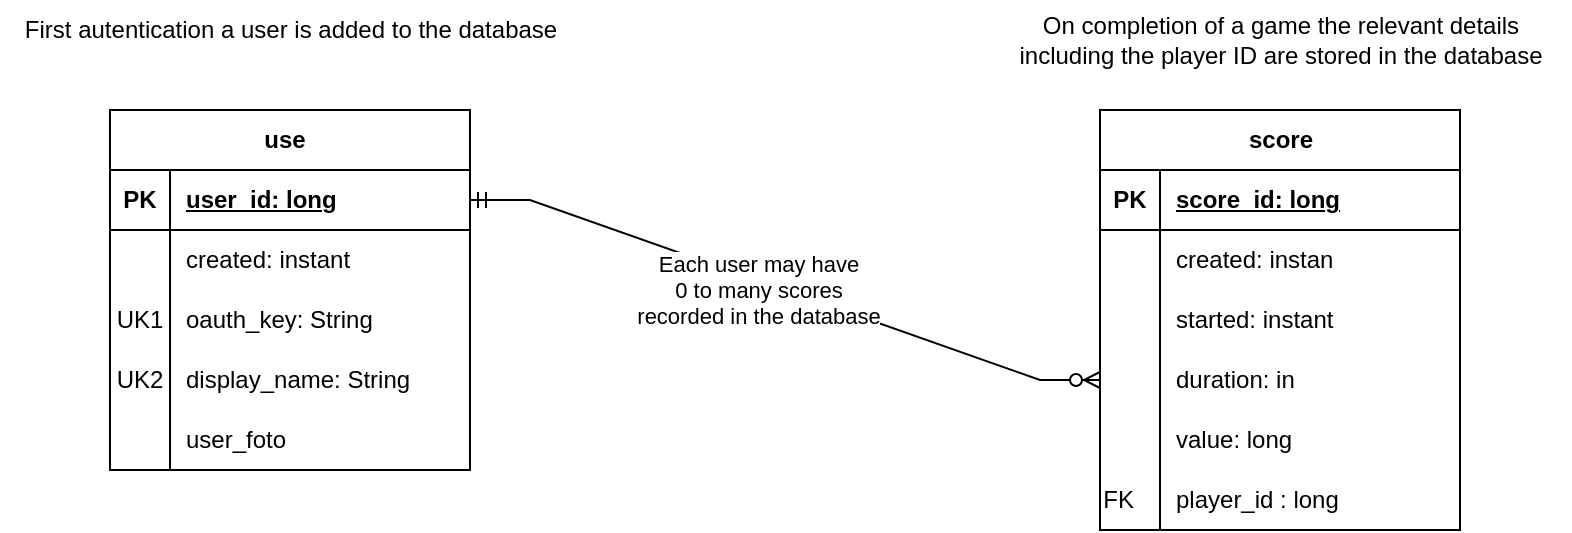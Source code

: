<mxfile version="20.5.3" type="embed"><diagram name="Page-1" id="Y3V7flq98UtcyC9Wlr1C"><mxGraphModel dx="579" dy="522" grid="1" gridSize="10" guides="1" tooltips="1" connect="1" arrows="1" fold="1" page="1" pageScale="1" pageWidth="850" pageHeight="1100" math="0" shadow="0"><root><mxCell id="0"/><mxCell id="1" parent="0"/><mxCell id="vQ3QZOW4nMh2KIdQz1df-17" value="score" style="shape=table;startSize=30;container=1;collapsible=1;childLayout=tableLayout;fixedRows=1;rowLines=0;fontStyle=1;align=center;resizeLast=1;html=1;" parent="1" vertex="1"><mxGeometry x="555" y="130" width="180" height="210" as="geometry"/></mxCell><mxCell id="vQ3QZOW4nMh2KIdQz1df-18" value="" style="shape=tableRow;horizontal=0;startSize=0;swimlaneHead=0;swimlaneBody=0;fillColor=none;collapsible=0;dropTarget=0;points=[[0,0.5],[1,0.5]];portConstraint=eastwest;top=0;left=0;right=0;bottom=1;" parent="vQ3QZOW4nMh2KIdQz1df-17" vertex="1"><mxGeometry y="30" width="180" height="30" as="geometry"/></mxCell><mxCell id="vQ3QZOW4nMh2KIdQz1df-19" value="PK" style="shape=partialRectangle;connectable=0;fillColor=none;top=0;left=0;bottom=0;right=0;fontStyle=1;overflow=hidden;whiteSpace=wrap;html=1;" parent="vQ3QZOW4nMh2KIdQz1df-18" vertex="1"><mxGeometry width="30" height="30" as="geometry"><mxRectangle width="30" height="30" as="alternateBounds"/></mxGeometry></mxCell><mxCell id="vQ3QZOW4nMh2KIdQz1df-20" value="score_id: long" style="shape=partialRectangle;connectable=0;fillColor=none;top=0;left=0;bottom=0;right=0;align=left;spacingLeft=6;fontStyle=5;overflow=hidden;whiteSpace=wrap;html=1;" parent="vQ3QZOW4nMh2KIdQz1df-18" vertex="1"><mxGeometry x="30" width="150" height="30" as="geometry"><mxRectangle width="150" height="30" as="alternateBounds"/></mxGeometry></mxCell><mxCell id="vQ3QZOW4nMh2KIdQz1df-21" value="" style="shape=tableRow;horizontal=0;startSize=0;swimlaneHead=0;swimlaneBody=0;fillColor=none;collapsible=0;dropTarget=0;points=[[0,0.5],[1,0.5]];portConstraint=eastwest;top=0;left=0;right=0;bottom=0;" parent="vQ3QZOW4nMh2KIdQz1df-17" vertex="1"><mxGeometry y="60" width="180" height="30" as="geometry"/></mxCell><mxCell id="vQ3QZOW4nMh2KIdQz1df-22" value="" style="shape=partialRectangle;connectable=0;fillColor=none;top=0;left=0;bottom=0;right=0;editable=1;overflow=hidden;whiteSpace=wrap;html=1;" parent="vQ3QZOW4nMh2KIdQz1df-21" vertex="1"><mxGeometry width="30" height="30" as="geometry"><mxRectangle width="30" height="30" as="alternateBounds"/></mxGeometry></mxCell><mxCell id="vQ3QZOW4nMh2KIdQz1df-23" value="created: instan&lt;span style=&quot;white-space: pre;&quot;&gt;&#9;&lt;/span&gt;" style="shape=partialRectangle;connectable=0;fillColor=none;top=0;left=0;bottom=0;right=0;align=left;spacingLeft=6;overflow=hidden;whiteSpace=wrap;html=1;" parent="vQ3QZOW4nMh2KIdQz1df-21" vertex="1"><mxGeometry x="30" width="150" height="30" as="geometry"><mxRectangle width="150" height="30" as="alternateBounds"/></mxGeometry></mxCell><mxCell id="vQ3QZOW4nMh2KIdQz1df-24" value="" style="shape=tableRow;horizontal=0;startSize=0;swimlaneHead=0;swimlaneBody=0;fillColor=none;collapsible=0;dropTarget=0;points=[[0,0.5],[1,0.5]];portConstraint=eastwest;top=0;left=0;right=0;bottom=0;" parent="vQ3QZOW4nMh2KIdQz1df-17" vertex="1"><mxGeometry y="90" width="180" height="30" as="geometry"/></mxCell><mxCell id="vQ3QZOW4nMh2KIdQz1df-25" value="" style="shape=partialRectangle;connectable=0;fillColor=none;top=0;left=0;bottom=0;right=0;editable=1;overflow=hidden;whiteSpace=wrap;html=1;" parent="vQ3QZOW4nMh2KIdQz1df-24" vertex="1"><mxGeometry width="30" height="30" as="geometry"><mxRectangle width="30" height="30" as="alternateBounds"/></mxGeometry></mxCell><mxCell id="vQ3QZOW4nMh2KIdQz1df-26" value="started: instant" style="shape=partialRectangle;connectable=0;fillColor=none;top=0;left=0;bottom=0;right=0;align=left;spacingLeft=6;overflow=hidden;whiteSpace=wrap;html=1;" parent="vQ3QZOW4nMh2KIdQz1df-24" vertex="1"><mxGeometry x="30" width="150" height="30" as="geometry"><mxRectangle width="150" height="30" as="alternateBounds"/></mxGeometry></mxCell><mxCell id="vQ3QZOW4nMh2KIdQz1df-27" value="" style="shape=tableRow;horizontal=0;startSize=0;swimlaneHead=0;swimlaneBody=0;fillColor=none;collapsible=0;dropTarget=0;points=[[0,0.5],[1,0.5]];portConstraint=eastwest;top=0;left=0;right=0;bottom=0;" parent="vQ3QZOW4nMh2KIdQz1df-17" vertex="1"><mxGeometry y="120" width="180" height="30" as="geometry"/></mxCell><mxCell id="vQ3QZOW4nMh2KIdQz1df-28" value="" style="shape=partialRectangle;connectable=0;fillColor=none;top=0;left=0;bottom=0;right=0;editable=1;overflow=hidden;whiteSpace=wrap;html=1;" parent="vQ3QZOW4nMh2KIdQz1df-27" vertex="1"><mxGeometry width="30" height="30" as="geometry"><mxRectangle width="30" height="30" as="alternateBounds"/></mxGeometry></mxCell><mxCell id="vQ3QZOW4nMh2KIdQz1df-29" value="duration: in&lt;span style=&quot;white-space: pre;&quot;&gt;&#9;&lt;/span&gt;" style="shape=partialRectangle;connectable=0;fillColor=none;top=0;left=0;bottom=0;right=0;align=left;spacingLeft=6;overflow=hidden;whiteSpace=wrap;html=1;" parent="vQ3QZOW4nMh2KIdQz1df-27" vertex="1"><mxGeometry x="30" width="150" height="30" as="geometry"><mxRectangle width="150" height="30" as="alternateBounds"/></mxGeometry></mxCell><mxCell id="vQ3QZOW4nMh2KIdQz1df-30" value="" style="shape=tableRow;horizontal=0;startSize=0;swimlaneHead=0;swimlaneBody=0;fillColor=none;collapsible=0;dropTarget=0;points=[[0,0.5],[1,0.5]];portConstraint=eastwest;top=0;left=0;right=0;bottom=0;" parent="vQ3QZOW4nMh2KIdQz1df-17" vertex="1"><mxGeometry y="150" width="180" height="30" as="geometry"/></mxCell><mxCell id="vQ3QZOW4nMh2KIdQz1df-31" value="" style="shape=partialRectangle;connectable=0;fillColor=none;top=0;left=0;bottom=0;right=0;editable=1;overflow=hidden;whiteSpace=wrap;html=1;" parent="vQ3QZOW4nMh2KIdQz1df-30" vertex="1"><mxGeometry width="30" height="30" as="geometry"><mxRectangle width="30" height="30" as="alternateBounds"/></mxGeometry></mxCell><mxCell id="vQ3QZOW4nMh2KIdQz1df-32" value="value: long" style="shape=partialRectangle;connectable=0;fillColor=none;top=0;left=0;bottom=0;right=0;align=left;spacingLeft=6;overflow=hidden;whiteSpace=wrap;html=1;" parent="vQ3QZOW4nMh2KIdQz1df-30" vertex="1"><mxGeometry x="30" width="150" height="30" as="geometry"><mxRectangle width="150" height="30" as="alternateBounds"/></mxGeometry></mxCell><mxCell id="vQ3QZOW4nMh2KIdQz1df-36" value="" style="shape=tableRow;horizontal=0;startSize=0;swimlaneHead=0;swimlaneBody=0;fillColor=none;collapsible=0;dropTarget=0;points=[[0,0.5],[1,0.5]];portConstraint=eastwest;top=0;left=0;right=0;bottom=0;" parent="vQ3QZOW4nMh2KIdQz1df-17" vertex="1"><mxGeometry y="180" width="180" height="30" as="geometry"/></mxCell><mxCell id="vQ3QZOW4nMh2KIdQz1df-37" value="FK&lt;span style=&quot;white-space: pre;&quot;&gt;&#9;&lt;/span&gt;" style="shape=partialRectangle;connectable=0;fillColor=none;top=0;left=0;bottom=0;right=0;editable=1;overflow=hidden;whiteSpace=wrap;html=1;" parent="vQ3QZOW4nMh2KIdQz1df-36" vertex="1"><mxGeometry width="30" height="30" as="geometry"><mxRectangle width="30" height="30" as="alternateBounds"/></mxGeometry></mxCell><mxCell id="vQ3QZOW4nMh2KIdQz1df-38" value="player_id : long" style="shape=partialRectangle;connectable=0;fillColor=none;top=0;left=0;bottom=0;right=0;align=left;spacingLeft=6;overflow=hidden;whiteSpace=wrap;html=1;" parent="vQ3QZOW4nMh2KIdQz1df-36" vertex="1"><mxGeometry x="30" width="150" height="30" as="geometry"><mxRectangle width="150" height="30" as="alternateBounds"/></mxGeometry></mxCell><mxCell id="vQ3QZOW4nMh2KIdQz1df-39" value="First autentication a user is added to the database" style="text;html=1;align=center;verticalAlign=middle;resizable=0;points=[];autosize=1;strokeColor=none;fillColor=none;" parent="1" vertex="1"><mxGeometry x="5" y="75" width="290" height="30" as="geometry"/></mxCell><mxCell id="vQ3QZOW4nMh2KIdQz1df-1" value="use&lt;span style=&quot;white-space: pre;&quot;&gt;&#9;&lt;/span&gt;" style="shape=table;startSize=30;container=1;collapsible=1;childLayout=tableLayout;fixedRows=1;rowLines=0;fontStyle=1;align=center;resizeLast=1;html=1;" parent="1" vertex="1"><mxGeometry x="60" y="130" width="180" height="180" as="geometry"/></mxCell><mxCell id="vQ3QZOW4nMh2KIdQz1df-2" value="" style="shape=tableRow;horizontal=0;startSize=0;swimlaneHead=0;swimlaneBody=0;fillColor=none;collapsible=0;dropTarget=0;points=[[0,0.5],[1,0.5]];portConstraint=eastwest;top=0;left=0;right=0;bottom=1;" parent="vQ3QZOW4nMh2KIdQz1df-1" vertex="1"><mxGeometry y="30" width="180" height="30" as="geometry"/></mxCell><mxCell id="vQ3QZOW4nMh2KIdQz1df-3" value="PK" style="shape=partialRectangle;connectable=0;fillColor=none;top=0;left=0;bottom=0;right=0;fontStyle=1;overflow=hidden;whiteSpace=wrap;html=1;" parent="vQ3QZOW4nMh2KIdQz1df-2" vertex="1"><mxGeometry width="30" height="30" as="geometry"><mxRectangle width="30" height="30" as="alternateBounds"/></mxGeometry></mxCell><mxCell id="vQ3QZOW4nMh2KIdQz1df-4" value="user_id: long" style="shape=partialRectangle;connectable=0;fillColor=none;top=0;left=0;bottom=0;right=0;align=left;spacingLeft=6;fontStyle=5;overflow=hidden;whiteSpace=wrap;html=1;" parent="vQ3QZOW4nMh2KIdQz1df-2" vertex="1"><mxGeometry x="30" width="150" height="30" as="geometry"><mxRectangle width="150" height="30" as="alternateBounds"/></mxGeometry></mxCell><mxCell id="vQ3QZOW4nMh2KIdQz1df-5" value="" style="shape=tableRow;horizontal=0;startSize=0;swimlaneHead=0;swimlaneBody=0;fillColor=none;collapsible=0;dropTarget=0;points=[[0,0.5],[1,0.5]];portConstraint=eastwest;top=0;left=0;right=0;bottom=0;" parent="vQ3QZOW4nMh2KIdQz1df-1" vertex="1"><mxGeometry y="60" width="180" height="30" as="geometry"/></mxCell><mxCell id="vQ3QZOW4nMh2KIdQz1df-6" value="" style="shape=partialRectangle;connectable=0;fillColor=none;top=0;left=0;bottom=0;right=0;editable=1;overflow=hidden;whiteSpace=wrap;html=1;" parent="vQ3QZOW4nMh2KIdQz1df-5" vertex="1"><mxGeometry width="30" height="30" as="geometry"><mxRectangle width="30" height="30" as="alternateBounds"/></mxGeometry></mxCell><mxCell id="vQ3QZOW4nMh2KIdQz1df-7" value="created: instant" style="shape=partialRectangle;connectable=0;fillColor=none;top=0;left=0;bottom=0;right=0;align=left;spacingLeft=6;overflow=hidden;whiteSpace=wrap;html=1;" parent="vQ3QZOW4nMh2KIdQz1df-5" vertex="1"><mxGeometry x="30" width="150" height="30" as="geometry"><mxRectangle width="150" height="30" as="alternateBounds"/></mxGeometry></mxCell><mxCell id="vQ3QZOW4nMh2KIdQz1df-8" value="" style="shape=tableRow;horizontal=0;startSize=0;swimlaneHead=0;swimlaneBody=0;fillColor=none;collapsible=0;dropTarget=0;points=[[0,0.5],[1,0.5]];portConstraint=eastwest;top=0;left=0;right=0;bottom=0;" parent="vQ3QZOW4nMh2KIdQz1df-1" vertex="1"><mxGeometry y="90" width="180" height="30" as="geometry"/></mxCell><mxCell id="vQ3QZOW4nMh2KIdQz1df-9" value="UK1" style="shape=partialRectangle;connectable=0;fillColor=none;top=0;left=0;bottom=0;right=0;editable=1;overflow=hidden;whiteSpace=wrap;html=1;" parent="vQ3QZOW4nMh2KIdQz1df-8" vertex="1"><mxGeometry width="30" height="30" as="geometry"><mxRectangle width="30" height="30" as="alternateBounds"/></mxGeometry></mxCell><mxCell id="vQ3QZOW4nMh2KIdQz1df-10" value="oauth_key: String" style="shape=partialRectangle;connectable=0;fillColor=none;top=0;left=0;bottom=0;right=0;align=left;spacingLeft=6;overflow=hidden;whiteSpace=wrap;html=1;" parent="vQ3QZOW4nMh2KIdQz1df-8" vertex="1"><mxGeometry x="30" width="150" height="30" as="geometry"><mxRectangle width="150" height="30" as="alternateBounds"/></mxGeometry></mxCell><mxCell id="vQ3QZOW4nMh2KIdQz1df-11" value="" style="shape=tableRow;horizontal=0;startSize=0;swimlaneHead=0;swimlaneBody=0;fillColor=none;collapsible=0;dropTarget=0;points=[[0,0.5],[1,0.5]];portConstraint=eastwest;top=0;left=0;right=0;bottom=0;" parent="vQ3QZOW4nMh2KIdQz1df-1" vertex="1"><mxGeometry y="120" width="180" height="30" as="geometry"/></mxCell><mxCell id="vQ3QZOW4nMh2KIdQz1df-12" value="UK2" style="shape=partialRectangle;connectable=0;fillColor=none;top=0;left=0;bottom=0;right=0;editable=1;overflow=hidden;whiteSpace=wrap;html=1;" parent="vQ3QZOW4nMh2KIdQz1df-11" vertex="1"><mxGeometry width="30" height="30" as="geometry"><mxRectangle width="30" height="30" as="alternateBounds"/></mxGeometry></mxCell><mxCell id="vQ3QZOW4nMh2KIdQz1df-13" value="display_name: String" style="shape=partialRectangle;connectable=0;fillColor=none;top=0;left=0;bottom=0;right=0;align=left;spacingLeft=6;overflow=hidden;whiteSpace=wrap;html=1;" parent="vQ3QZOW4nMh2KIdQz1df-11" vertex="1"><mxGeometry x="30" width="150" height="30" as="geometry"><mxRectangle width="150" height="30" as="alternateBounds"/></mxGeometry></mxCell><mxCell id="vQ3QZOW4nMh2KIdQz1df-44" value="" style="shape=tableRow;horizontal=0;startSize=0;swimlaneHead=0;swimlaneBody=0;fillColor=none;collapsible=0;dropTarget=0;points=[[0,0.5],[1,0.5]];portConstraint=eastwest;top=0;left=0;right=0;bottom=0;" parent="vQ3QZOW4nMh2KIdQz1df-1" vertex="1"><mxGeometry y="150" width="180" height="30" as="geometry"/></mxCell><mxCell id="vQ3QZOW4nMh2KIdQz1df-45" value="" style="shape=partialRectangle;connectable=0;fillColor=none;top=0;left=0;bottom=0;right=0;editable=1;overflow=hidden;whiteSpace=wrap;html=1;" parent="vQ3QZOW4nMh2KIdQz1df-44" vertex="1"><mxGeometry width="30" height="30" as="geometry"><mxRectangle width="30" height="30" as="alternateBounds"/></mxGeometry></mxCell><mxCell id="vQ3QZOW4nMh2KIdQz1df-46" value="user_foto&lt;span style=&quot;white-space: pre;&quot;&gt;&#9;&lt;/span&gt;" style="shape=partialRectangle;connectable=0;fillColor=none;top=0;left=0;bottom=0;right=0;align=left;spacingLeft=6;overflow=hidden;whiteSpace=wrap;html=1;" parent="vQ3QZOW4nMh2KIdQz1df-44" vertex="1"><mxGeometry x="30" width="150" height="30" as="geometry"><mxRectangle width="150" height="30" as="alternateBounds"/></mxGeometry></mxCell><mxCell id="vQ3QZOW4nMh2KIdQz1df-40" value="On completion of a game the relevant details&lt;br&gt;including the player ID are stored in the database" style="text;html=1;align=center;verticalAlign=middle;resizable=0;points=[];autosize=1;strokeColor=none;fillColor=none;" parent="1" vertex="1"><mxGeometry x="500" y="75" width="290" height="40" as="geometry"/></mxCell><mxCell id="vQ3QZOW4nMh2KIdQz1df-41" value="" style="edgeStyle=entityRelationEdgeStyle;fontSize=12;html=1;endArrow=ERzeroToMany;startArrow=ERmandOne;rounded=0;entryX=0;entryY=0.5;entryDx=0;entryDy=0;exitX=1;exitY=0.5;exitDx=0;exitDy=0;" parent="1" source="vQ3QZOW4nMh2KIdQz1df-2" target="vQ3QZOW4nMh2KIdQz1df-27" edge="1"><mxGeometry width="100" height="100" relative="1" as="geometry"><mxPoint x="240" y="230" as="sourcePoint"/><mxPoint x="340" y="130" as="targetPoint"/></mxGeometry></mxCell><mxCell id="vQ3QZOW4nMh2KIdQz1df-43" value="Each user may have&lt;br&gt;0 to many scores&lt;br&gt;recorded in the database" style="edgeLabel;html=1;align=center;verticalAlign=middle;resizable=0;points=[];" parent="vQ3QZOW4nMh2KIdQz1df-41" vertex="1" connectable="0"><mxGeometry x="-0.083" y="-3" relative="1" as="geometry"><mxPoint y="1" as="offset"/></mxGeometry></mxCell></root></mxGraphModel></diagram></mxfile>